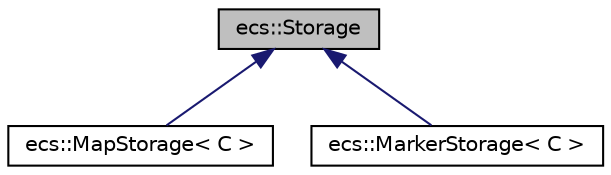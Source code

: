 digraph "ecs::Storage"
{
 // LATEX_PDF_SIZE
  edge [fontname="Helvetica",fontsize="10",labelfontname="Helvetica",labelfontsize="10"];
  node [fontname="Helvetica",fontsize="10",shape=record];
  Node1 [label="ecs::Storage",height=0.2,width=0.4,color="black", fillcolor="grey75", style="filled", fontcolor="black",tooltip="used to declare a virtual destructor on all Storage implementations."];
  Node1 -> Node2 [dir="back",color="midnightblue",fontsize="10",style="solid",fontname="Helvetica"];
  Node2 [label="ecs::MapStorage\< C \>",height=0.2,width=0.4,color="black", fillcolor="white", style="filled",URL="$classecs_1_1_map_storage.html",tooltip="Map-based component storage."];
  Node1 -> Node3 [dir="back",color="midnightblue",fontsize="10",style="solid",fontname="Helvetica"];
  Node3 [label="ecs::MarkerStorage\< C \>",height=0.2,width=0.4,color="black", fillcolor="white", style="filled",URL="$classecs_1_1_marker_storage.html",tooltip="\"Storage\" for marker-like components, does not store any data except for which entities have the mark..."];
}
